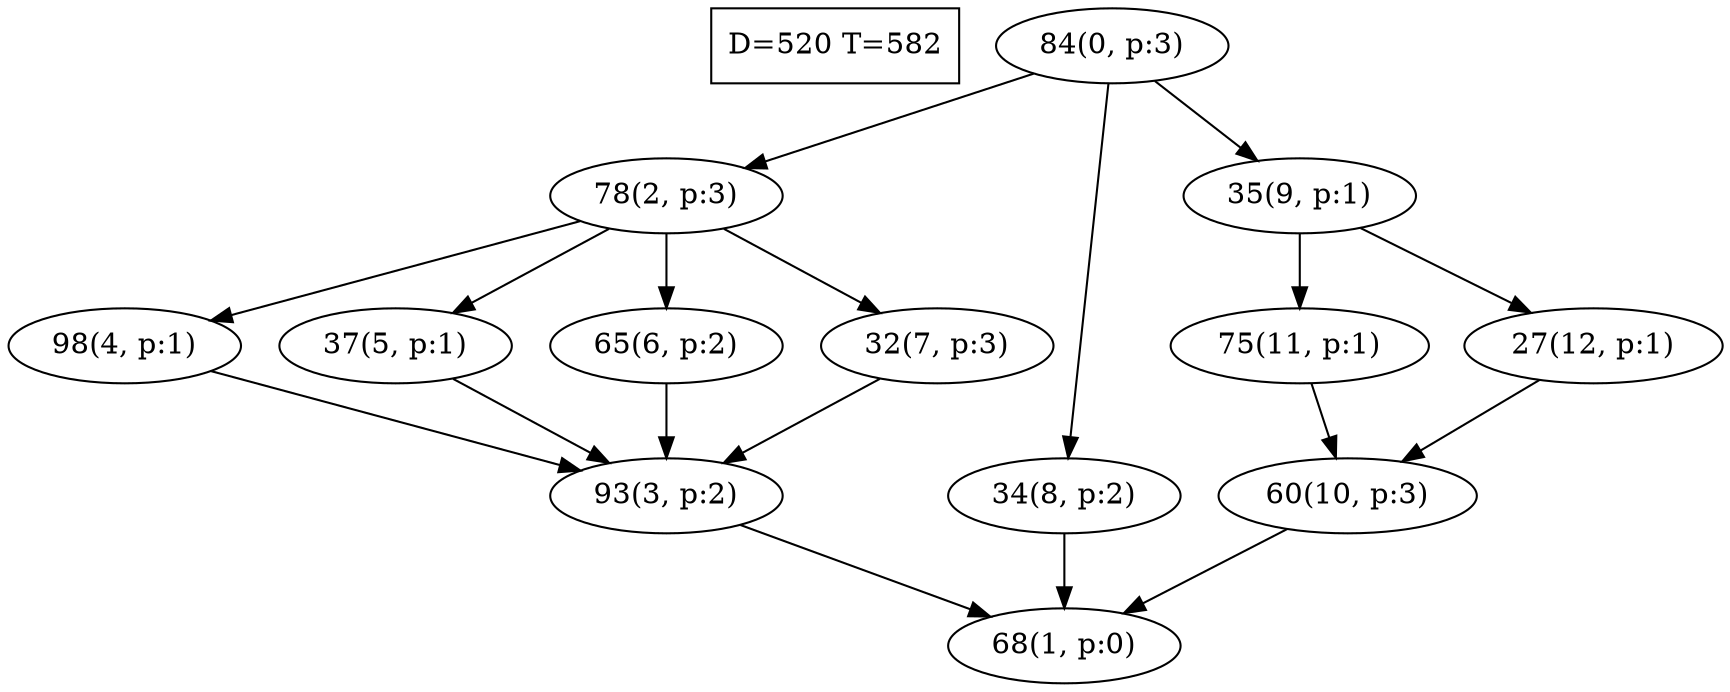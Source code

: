 digraph Task {
i [shape=box, label="D=520 T=582"]; 
0 [label="84(0, p:3)"];
1 [label="68(1, p:0)"];
2 [label="78(2, p:3)"];
3 [label="93(3, p:2)"];
4 [label="98(4, p:1)"];
5 [label="37(5, p:1)"];
6 [label="65(6, p:2)"];
7 [label="32(7, p:3)"];
8 [label="34(8, p:2)"];
9 [label="35(9, p:1)"];
10 [label="60(10, p:3)"];
11 [label="75(11, p:1)"];
12 [label="27(12, p:1)"];
0 -> 2;
0 -> 8;
0 -> 9;
2 -> 4;
2 -> 5;
2 -> 6;
2 -> 7;
3 -> 1;
4 -> 3;
5 -> 3;
6 -> 3;
7 -> 3;
8 -> 1;
9 -> 11;
9 -> 12;
10 -> 1;
11 -> 10;
12 -> 10;
}